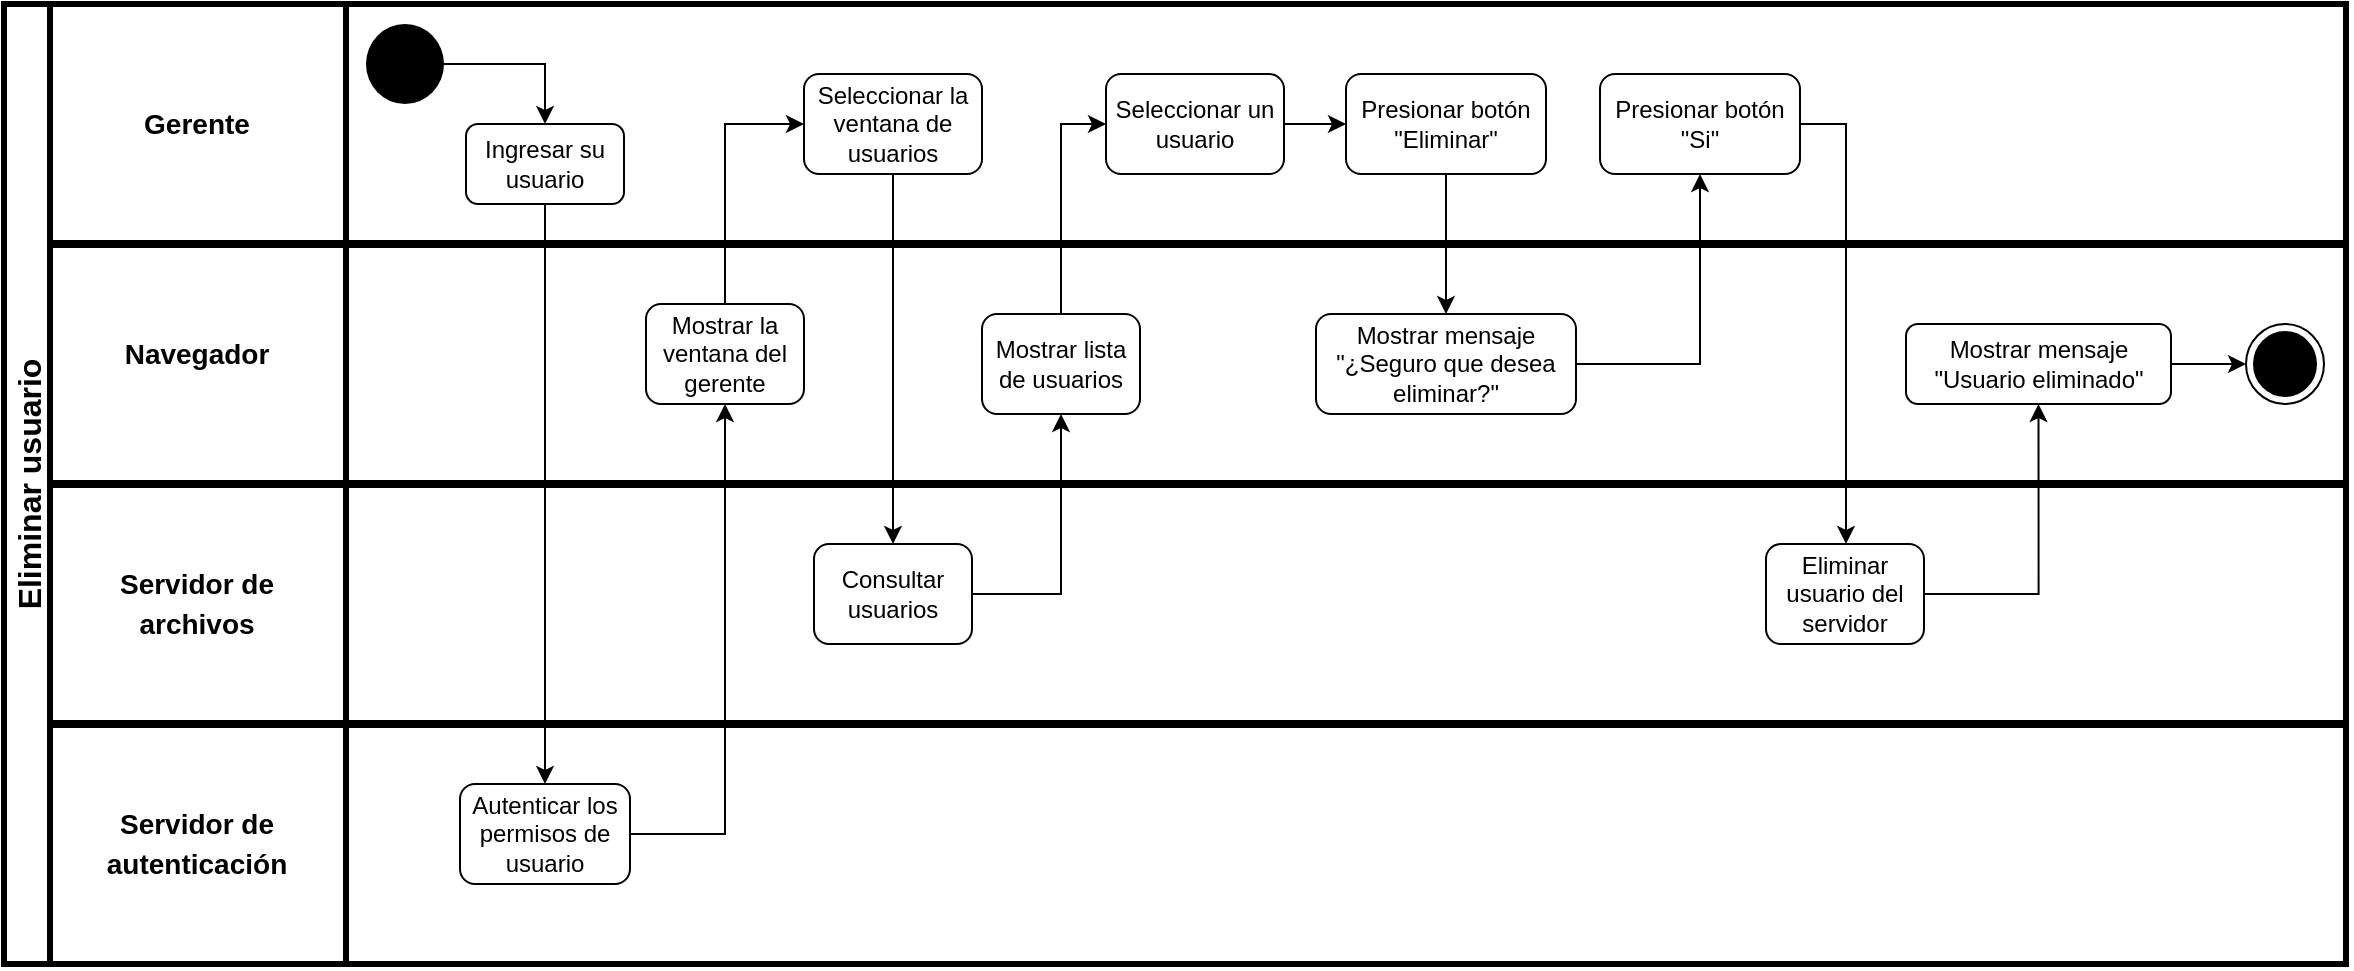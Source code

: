 <mxfile version="20.2.3" type="device"><diagram id="QC6lcjWJ8O9GeeagKkRp" name="Page-1"><mxGraphModel dx="1038" dy="579" grid="1" gridSize="10" guides="1" tooltips="1" connect="1" arrows="1" fold="1" page="1" pageScale="1" pageWidth="827" pageHeight="1169" math="0" shadow="0"><root><mxCell id="0"/><mxCell id="1" parent="0"/><mxCell id="O9L3vRxWzfJ1DxE7O-8K-1" value="Eliminar usuario" style="swimlane;horizontal=0;fontSize=16;strokeWidth=3;startSize=23;" parent="1" vertex="1"><mxGeometry x="29" y="40" width="1171" height="480" as="geometry"/></mxCell><mxCell id="Lobk5ZAlvi4K67Mknl0L-3" value="" style="endArrow=none;html=1;endSize=6;strokeWidth=4;entryX=1;entryY=0.5;entryDx=0;entryDy=0;" parent="O9L3vRxWzfJ1DxE7O-8K-1" target="O9L3vRxWzfJ1DxE7O-8K-1" edge="1"><mxGeometry width="50" height="50" relative="1" as="geometry"><mxPoint x="23" y="240" as="sourcePoint"/><mxPoint x="1021" y="240" as="targetPoint"/></mxGeometry></mxCell><mxCell id="Lobk5ZAlvi4K67Mknl0L-4" value="Gerente" style="text;html=1;align=center;verticalAlign=middle;resizable=0;points=[];autosize=1;strokeColor=none;strokeWidth=1;fontSize=14;fontStyle=1" parent="O9L3vRxWzfJ1DxE7O-8K-1" vertex="1"><mxGeometry x="61" y="50" width="70" height="20" as="geometry"/></mxCell><mxCell id="Lobk5ZAlvi4K67Mknl0L-8" value="Navegador" style="text;html=1;align=center;verticalAlign=middle;resizable=0;points=[];autosize=1;strokeColor=none;strokeWidth=1;fontSize=14;fontStyle=1" parent="O9L3vRxWzfJ1DxE7O-8K-1" vertex="1"><mxGeometry x="51" y="165" width="90" height="20" as="geometry"/></mxCell><mxCell id="Lobk5ZAlvi4K67Mknl0L-19" style="edgeStyle=orthogonalEdgeStyle;rounded=0;orthogonalLoop=1;jettySize=auto;html=1;fontSize=12;" parent="O9L3vRxWzfJ1DxE7O-8K-1" source="Lobk5ZAlvi4K67Mknl0L-12" target="Lobk5ZAlvi4K67Mknl0L-16" edge="1"><mxGeometry relative="1" as="geometry"/></mxCell><mxCell id="Lobk5ZAlvi4K67Mknl0L-12" value="" style="ellipse;fillColor=#000000;strokeColor=none;fontSize=20;" parent="O9L3vRxWzfJ1DxE7O-8K-1" vertex="1"><mxGeometry x="181" y="10" width="39" height="40" as="geometry"/></mxCell><mxCell id="Lobk5ZAlvi4K67Mknl0L-21" style="edgeStyle=orthogonalEdgeStyle;rounded=0;orthogonalLoop=1;jettySize=auto;html=1;fontSize=12;" parent="O9L3vRxWzfJ1DxE7O-8K-1" source="Lobk5ZAlvi4K67Mknl0L-16" target="Lobk5ZAlvi4K67Mknl0L-20" edge="1"><mxGeometry relative="1" as="geometry"/></mxCell><mxCell id="Lobk5ZAlvi4K67Mknl0L-16" value="Ingresar su usuario" style="rounded=1;whiteSpace=wrap;html=1;fontSize=12;strokeWidth=1;" parent="O9L3vRxWzfJ1DxE7O-8K-1" vertex="1"><mxGeometry x="231" y="60" width="79" height="40" as="geometry"/></mxCell><mxCell id="dCr_AMZYBiPzTKJFs_JS-14" style="edgeStyle=orthogonalEdgeStyle;rounded=0;orthogonalLoop=1;jettySize=auto;html=1;entryX=0.5;entryY=1;entryDx=0;entryDy=0;fontSize=14;" parent="O9L3vRxWzfJ1DxE7O-8K-1" source="Lobk5ZAlvi4K67Mknl0L-20" target="dCr_AMZYBiPzTKJFs_JS-12" edge="1"><mxGeometry relative="1" as="geometry"/></mxCell><mxCell id="Lobk5ZAlvi4K67Mknl0L-20" value="Autenticar los permisos de usuario" style="rounded=1;whiteSpace=wrap;html=1;fontSize=12;strokeWidth=1;" parent="O9L3vRxWzfJ1DxE7O-8K-1" vertex="1"><mxGeometry x="228" y="390" width="85" height="50" as="geometry"/></mxCell><mxCell id="dCr_AMZYBiPzTKJFs_JS-5" value="" style="ellipse;html=1;shape=endState;fillColor=#000000;strokeColor=#000000;fontSize=14;" parent="O9L3vRxWzfJ1DxE7O-8K-1" vertex="1"><mxGeometry x="1121" y="160" width="39" height="40" as="geometry"/></mxCell><mxCell id="Lobk5ZAlvi4K67Mknl0L-2" value="" style="endArrow=none;html=1;endSize=6;strokeWidth=4;entryX=1;entryY=0.25;entryDx=0;entryDy=0;" parent="O9L3vRxWzfJ1DxE7O-8K-1" target="O9L3vRxWzfJ1DxE7O-8K-1" edge="1"><mxGeometry width="50" height="50" relative="1" as="geometry"><mxPoint x="23" y="120" as="sourcePoint"/><mxPoint x="1001" y="120" as="targetPoint"/></mxGeometry></mxCell><mxCell id="dCr_AMZYBiPzTKJFs_JS-10" value="autenticación" style="text;html=1;align=center;verticalAlign=middle;resizable=0;points=[];autosize=1;strokeColor=none;strokeWidth=1;fontSize=14;fontStyle=1;labelBackgroundColor=none;" parent="O9L3vRxWzfJ1DxE7O-8K-1" vertex="1"><mxGeometry x="41" y="420" width="110" height="20" as="geometry"/></mxCell><mxCell id="dCr_AMZYBiPzTKJFs_JS-18" style="edgeStyle=orthogonalEdgeStyle;rounded=0;orthogonalLoop=1;jettySize=auto;html=1;entryX=0;entryY=0.5;entryDx=0;entryDy=0;fontSize=16;endSize=6;strokeWidth=1;exitX=0.5;exitY=0;exitDx=0;exitDy=0;" parent="O9L3vRxWzfJ1DxE7O-8K-1" source="dCr_AMZYBiPzTKJFs_JS-12" target="dCr_AMZYBiPzTKJFs_JS-15" edge="1"><mxGeometry relative="1" as="geometry"/></mxCell><mxCell id="dCr_AMZYBiPzTKJFs_JS-12" value="Mostrar la ventana del gerente" style="rounded=1;whiteSpace=wrap;html=1;fontSize=12;strokeWidth=1;" parent="O9L3vRxWzfJ1DxE7O-8K-1" vertex="1"><mxGeometry x="321" y="150" width="79" height="50" as="geometry"/></mxCell><mxCell id="dCr_AMZYBiPzTKJFs_JS-21" style="edgeStyle=orthogonalEdgeStyle;rounded=0;orthogonalLoop=1;jettySize=auto;html=1;fontSize=16;endSize=6;strokeWidth=1;" parent="O9L3vRxWzfJ1DxE7O-8K-1" source="dCr_AMZYBiPzTKJFs_JS-15" target="dCr_AMZYBiPzTKJFs_JS-20" edge="1"><mxGeometry relative="1" as="geometry"/></mxCell><mxCell id="dCr_AMZYBiPzTKJFs_JS-15" value="Seleccionar la ventana de usuarios" style="rounded=1;whiteSpace=wrap;html=1;fontSize=12;strokeWidth=1;" parent="O9L3vRxWzfJ1DxE7O-8K-1" vertex="1"><mxGeometry x="400" y="35" width="89" height="50" as="geometry"/></mxCell><mxCell id="vbzzSwSv2tNfkl7qBH8U-7" style="edgeStyle=orthogonalEdgeStyle;rounded=0;orthogonalLoop=1;jettySize=auto;html=1;entryX=0.5;entryY=1;entryDx=0;entryDy=0;" parent="O9L3vRxWzfJ1DxE7O-8K-1" source="dCr_AMZYBiPzTKJFs_JS-20" target="vbzzSwSv2tNfkl7qBH8U-6" edge="1"><mxGeometry relative="1" as="geometry"/></mxCell><mxCell id="dCr_AMZYBiPzTKJFs_JS-20" value="Consultar usuarios" style="rounded=1;whiteSpace=wrap;html=1;fontSize=12;strokeWidth=1;" parent="O9L3vRxWzfJ1DxE7O-8K-1" vertex="1"><mxGeometry x="405" y="270" width="79" height="50" as="geometry"/></mxCell><mxCell id="dCr_AMZYBiPzTKJFs_JS-27" value="" style="group" parent="O9L3vRxWzfJ1DxE7O-8K-1" vertex="1" connectable="0"><mxGeometry x="51" y="280" width="90" height="40" as="geometry"/></mxCell><mxCell id="dCr_AMZYBiPzTKJFs_JS-1" value="Servidor de" style="text;html=1;align=center;verticalAlign=middle;resizable=0;points=[];autosize=1;strokeColor=none;strokeWidth=1;fontSize=14;fontStyle=1;labelBackgroundColor=none;" parent="dCr_AMZYBiPzTKJFs_JS-27" vertex="1"><mxGeometry width="90" height="20" as="geometry"/></mxCell><mxCell id="dCr_AMZYBiPzTKJFs_JS-11" value="archivos" style="text;html=1;align=center;verticalAlign=middle;resizable=0;points=[];autosize=1;strokeColor=none;strokeWidth=1;fontSize=14;fontStyle=1;labelBackgroundColor=none;" parent="dCr_AMZYBiPzTKJFs_JS-27" vertex="1"><mxGeometry x="10" y="20" width="70" height="20" as="geometry"/></mxCell><mxCell id="HxjchsyuUub1mIhtY4TN-3" style="edgeStyle=orthogonalEdgeStyle;rounded=0;orthogonalLoop=1;jettySize=auto;html=1;exitX=0.5;exitY=0;exitDx=0;exitDy=0;entryX=0;entryY=0.5;entryDx=0;entryDy=0;" parent="O9L3vRxWzfJ1DxE7O-8K-1" source="vbzzSwSv2tNfkl7qBH8U-6" target="HxjchsyuUub1mIhtY4TN-1" edge="1"><mxGeometry relative="1" as="geometry"/></mxCell><mxCell id="vbzzSwSv2tNfkl7qBH8U-6" value="Mostrar lista de usuarios" style="rounded=1;whiteSpace=wrap;html=1;fontSize=12;strokeWidth=1;" parent="O9L3vRxWzfJ1DxE7O-8K-1" vertex="1"><mxGeometry x="489" y="155" width="79" height="50" as="geometry"/></mxCell><mxCell id="HxjchsyuUub1mIhtY4TN-5" style="edgeStyle=orthogonalEdgeStyle;rounded=0;orthogonalLoop=1;jettySize=auto;html=1;entryX=0;entryY=0.5;entryDx=0;entryDy=0;" parent="O9L3vRxWzfJ1DxE7O-8K-1" source="HxjchsyuUub1mIhtY4TN-1" target="HxjchsyuUub1mIhtY4TN-4" edge="1"><mxGeometry relative="1" as="geometry"/></mxCell><mxCell id="HxjchsyuUub1mIhtY4TN-1" value="Seleccionar un usuario" style="rounded=1;whiteSpace=wrap;html=1;fontSize=12;strokeWidth=1;" parent="O9L3vRxWzfJ1DxE7O-8K-1" vertex="1"><mxGeometry x="551" y="35" width="89" height="50" as="geometry"/></mxCell><mxCell id="UbAZv5PxVt1a6BYkjJQ4-3" style="edgeStyle=orthogonalEdgeStyle;rounded=0;orthogonalLoop=1;jettySize=auto;html=1;entryX=0.5;entryY=0;entryDx=0;entryDy=0;" parent="O9L3vRxWzfJ1DxE7O-8K-1" source="HxjchsyuUub1mIhtY4TN-4" target="fr63eP4991VgPtDniMSw-4" edge="1"><mxGeometry relative="1" as="geometry"/></mxCell><mxCell id="HxjchsyuUub1mIhtY4TN-4" value="Presionar botón &quot;Eliminar&quot;" style="rounded=1;whiteSpace=wrap;html=1;fontSize=12;strokeWidth=1;" parent="O9L3vRxWzfJ1DxE7O-8K-1" vertex="1"><mxGeometry x="671" y="35" width="100" height="50" as="geometry"/></mxCell><mxCell id="HxjchsyuUub1mIhtY4TN-12" style="edgeStyle=orthogonalEdgeStyle;rounded=0;orthogonalLoop=1;jettySize=auto;html=1;entryX=0;entryY=0.5;entryDx=0;entryDy=0;" parent="O9L3vRxWzfJ1DxE7O-8K-1" source="HxjchsyuUub1mIhtY4TN-11" target="dCr_AMZYBiPzTKJFs_JS-5" edge="1"><mxGeometry relative="1" as="geometry"/></mxCell><mxCell id="HxjchsyuUub1mIhtY4TN-11" value="Mostrar mensaje &quot;Usuario eliminado&quot;" style="rounded=1;whiteSpace=wrap;html=1;fontSize=12;strokeWidth=1;" parent="O9L3vRxWzfJ1DxE7O-8K-1" vertex="1"><mxGeometry x="951" y="160" width="132.5" height="40" as="geometry"/></mxCell><mxCell id="UbAZv5PxVt1a6BYkjJQ4-6" style="edgeStyle=orthogonalEdgeStyle;rounded=0;orthogonalLoop=1;jettySize=auto;html=1;entryX=0.5;entryY=1;entryDx=0;entryDy=0;exitX=1;exitY=0.5;exitDx=0;exitDy=0;" parent="O9L3vRxWzfJ1DxE7O-8K-1" source="HxjchsyuUub1mIhtY4TN-48" target="HxjchsyuUub1mIhtY4TN-11" edge="1"><mxGeometry relative="1" as="geometry"/></mxCell><mxCell id="HxjchsyuUub1mIhtY4TN-48" value="Eliminar usuario del servidor" style="rounded=1;whiteSpace=wrap;html=1;fontSize=12;strokeWidth=1;" parent="O9L3vRxWzfJ1DxE7O-8K-1" vertex="1"><mxGeometry x="881" y="270" width="79" height="50" as="geometry"/></mxCell><mxCell id="UbAZv5PxVt1a6BYkjJQ4-4" style="edgeStyle=orthogonalEdgeStyle;rounded=0;orthogonalLoop=1;jettySize=auto;html=1;entryX=0.5;entryY=1;entryDx=0;entryDy=0;" parent="O9L3vRxWzfJ1DxE7O-8K-1" source="fr63eP4991VgPtDniMSw-4" target="fr63eP4991VgPtDniMSw-6" edge="1"><mxGeometry relative="1" as="geometry"/></mxCell><mxCell id="fr63eP4991VgPtDniMSw-4" value="Mostrar mensaje &quot;¿Seguro que desea eliminar?&quot;" style="rounded=1;whiteSpace=wrap;html=1;fontSize=12;strokeWidth=1;" parent="O9L3vRxWzfJ1DxE7O-8K-1" vertex="1"><mxGeometry x="656" y="155" width="130" height="50" as="geometry"/></mxCell><mxCell id="UbAZv5PxVt1a6BYkjJQ4-5" style="edgeStyle=orthogonalEdgeStyle;rounded=0;orthogonalLoop=1;jettySize=auto;html=1;entryX=0.5;entryY=0;entryDx=0;entryDy=0;" parent="O9L3vRxWzfJ1DxE7O-8K-1" source="fr63eP4991VgPtDniMSw-6" target="HxjchsyuUub1mIhtY4TN-48" edge="1"><mxGeometry relative="1" as="geometry"><Array as="points"><mxPoint x="921" y="60"/><mxPoint x="921" y="270"/></Array></mxGeometry></mxCell><mxCell id="fr63eP4991VgPtDniMSw-6" value="Presionar botón &quot;Si&quot;" style="rounded=1;whiteSpace=wrap;html=1;fontSize=12;strokeWidth=1;" parent="O9L3vRxWzfJ1DxE7O-8K-1" vertex="1"><mxGeometry x="798" y="35" width="100" height="50" as="geometry"/></mxCell><mxCell id="Lobk5ZAlvi4K67Mknl0L-1" value="" style="endArrow=none;html=1;strokeWidth=3;" parent="1" edge="1"><mxGeometry width="50" height="50" relative="1" as="geometry"><mxPoint x="200" y="520" as="sourcePoint"/><mxPoint x="200" y="40" as="targetPoint"/></mxGeometry></mxCell><mxCell id="dCr_AMZYBiPzTKJFs_JS-8" value="" style="endArrow=none;html=1;endSize=6;strokeWidth=4;entryX=1;entryY=0.75;entryDx=0;entryDy=0;" parent="1" target="O9L3vRxWzfJ1DxE7O-8K-1" edge="1"><mxGeometry width="50" height="50" relative="1" as="geometry"><mxPoint x="52" y="400" as="sourcePoint"/><mxPoint x="799" y="400" as="targetPoint"/></mxGeometry></mxCell><mxCell id="dCr_AMZYBiPzTKJFs_JS-9" value="Servidor de" style="text;html=1;align=center;verticalAlign=middle;resizable=0;points=[];autosize=1;strokeColor=none;strokeWidth=1;fontSize=14;fontStyle=1;labelBackgroundColor=none;" parent="1" vertex="1"><mxGeometry x="80" y="440" width="90" height="20" as="geometry"/></mxCell></root></mxGraphModel></diagram></mxfile>